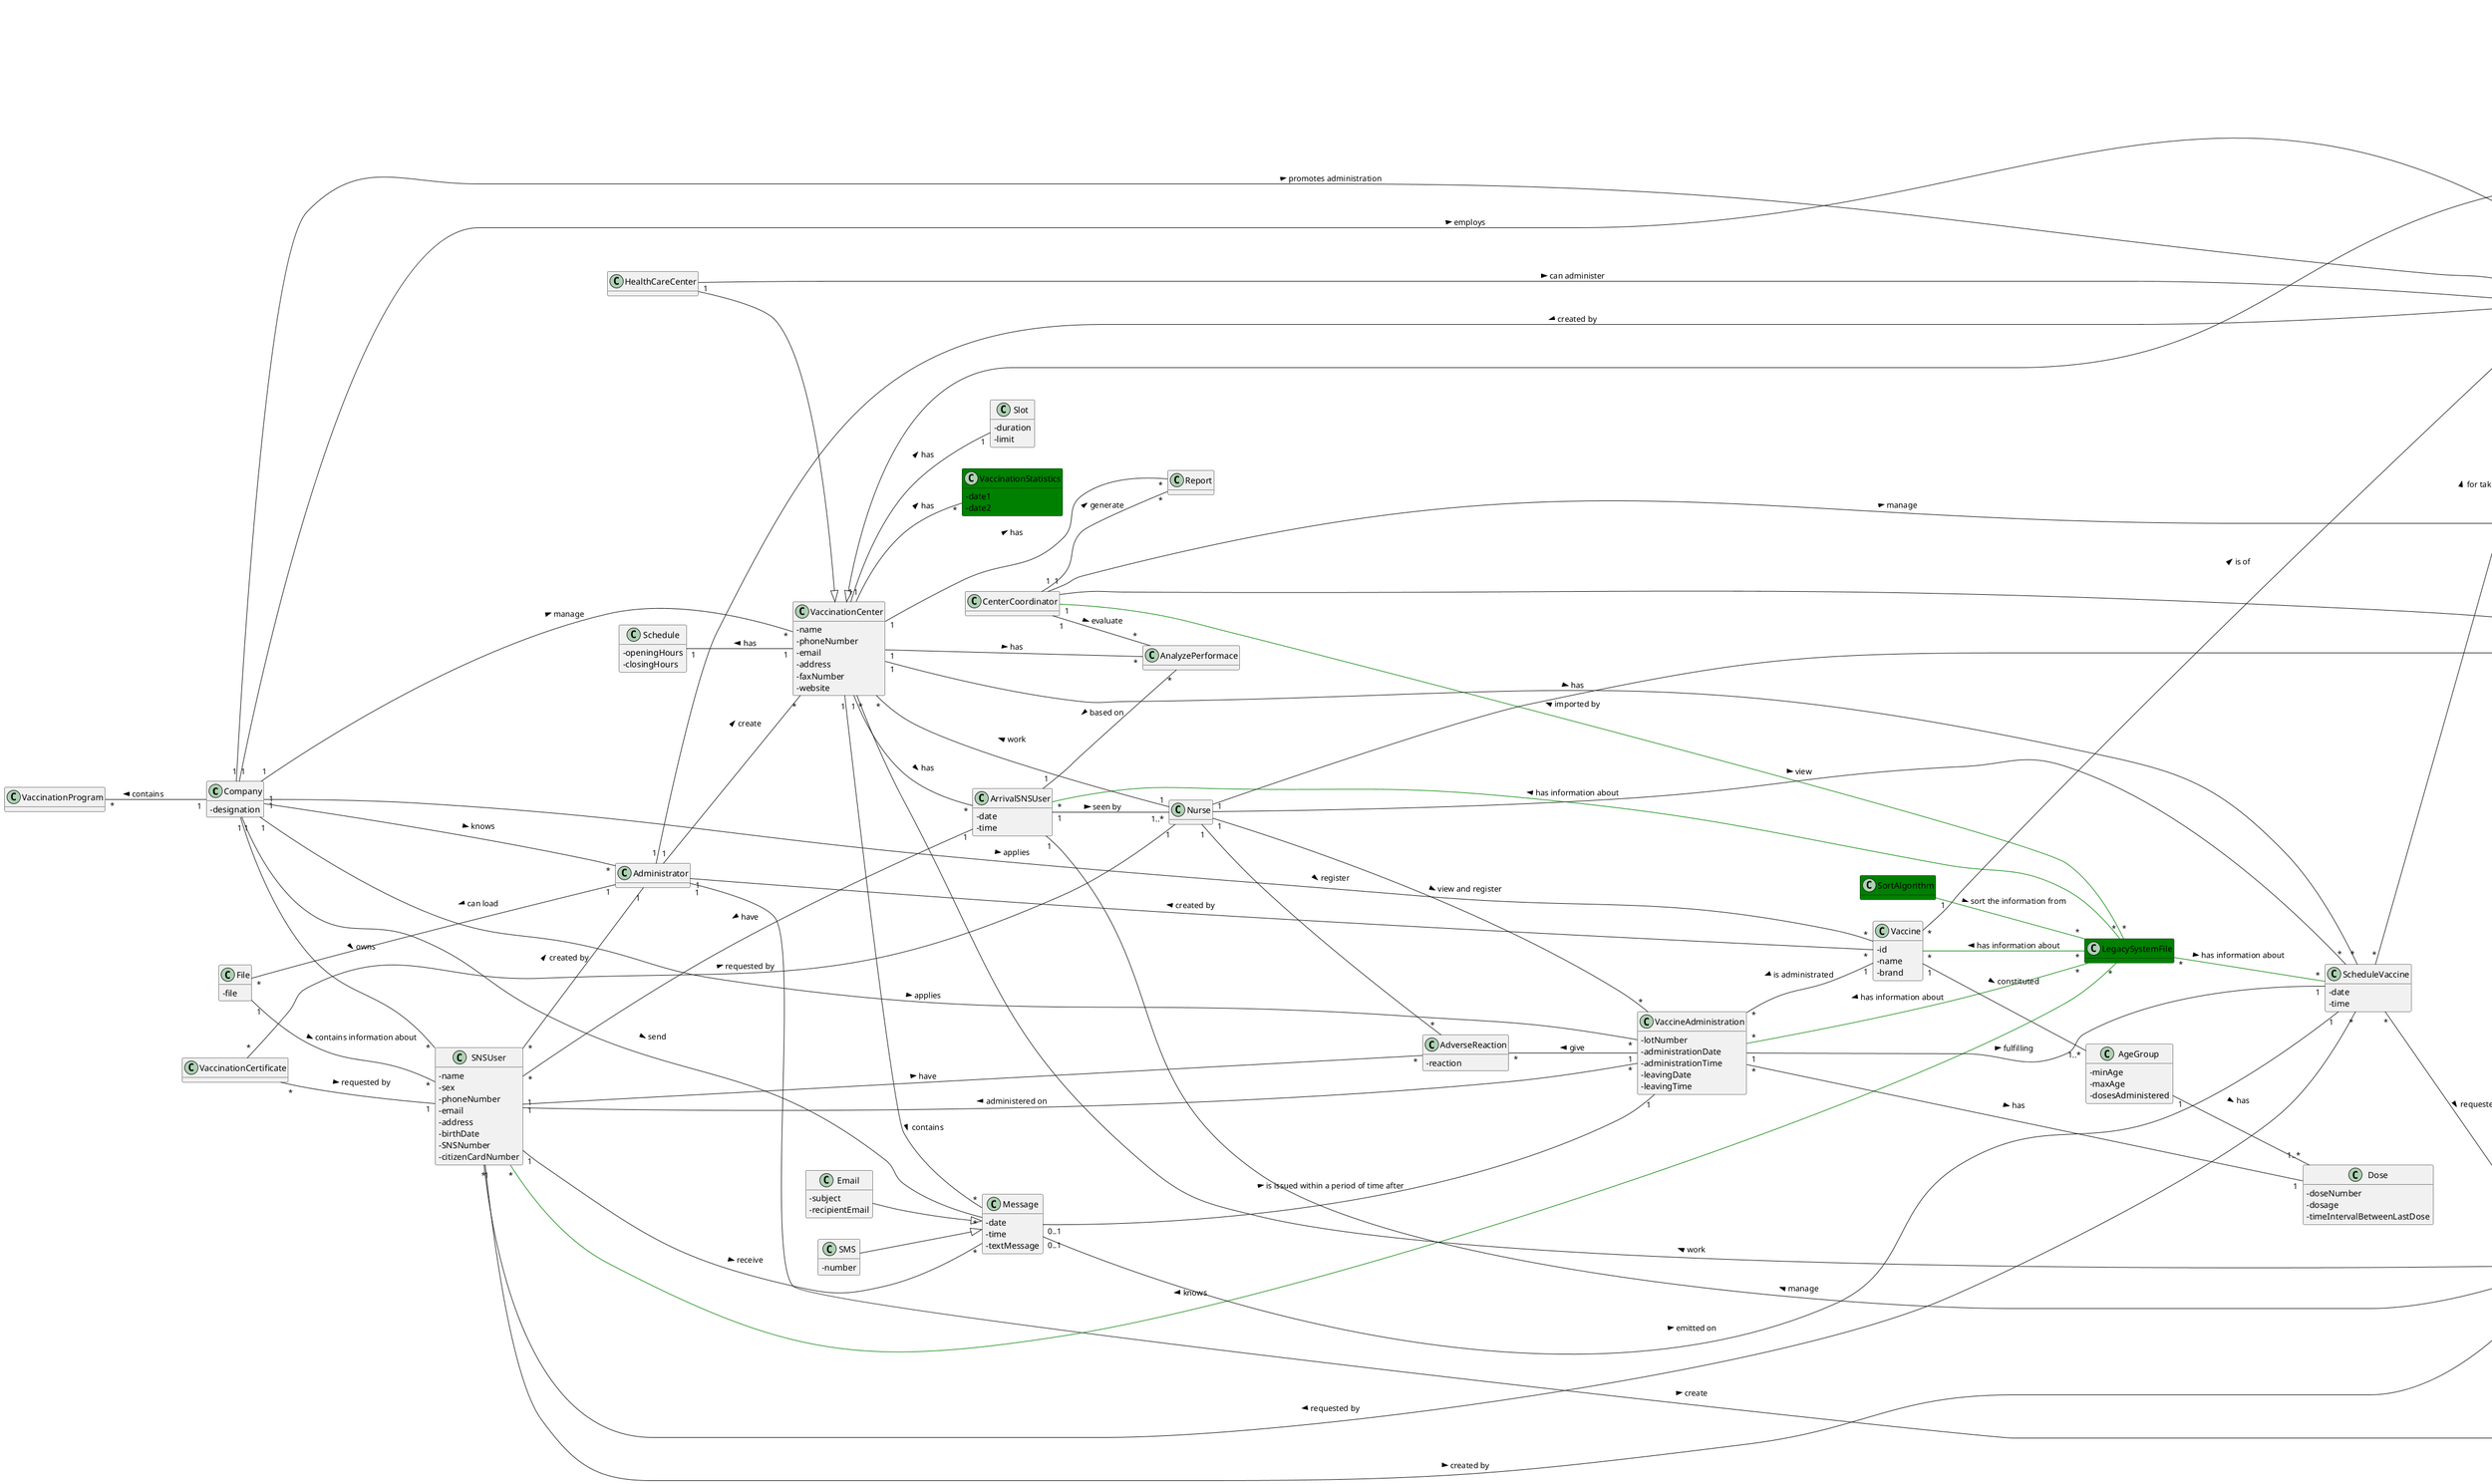 @startuml

hide methods
left to right direction
skinparam classAttributeIconSize 0

class Company {
    -designation
}

class SNSUser {
    -name
    -sex
    -phoneNumber
    -email
    -address
    -birthDate
    -SNSNumber
    -citizenCardNumber
}

class Vaccine {
    -id
    -name
    -brand
}

class VaccineType {
    -code
    -description
    -technology
}

class VaccineAdministration {
    -lotNumber
    -administrationDate
    -administrationTime
    -leavingDate
    -leavingTime
}

class ScheduleVaccine {
    -date
    -time
}

class VaccinationCenter {
    -name
    -phoneNumber
    -email
    -address
    -faxNumber
    -website
}

class Slot {
    -duration
    -limit
}

class HealthCareCenter {
}

class CommunityMassVaccinationCenter {
}

class Schedule {
    -openingHours
    -closingHours
}

class Employee {
    -id
    -name
    -address
    -phoneNumber
    -citizenCardNumber
    -role
}

class EmployeeRole {
    -id
    -designation
}

class Administrator {
}

class Nurse {
}

class Receptionist {
}

class CenterCoordinator {
}

class VaccinationCertificate {
}

class AdverseReaction {
    -reaction
}

class VaccinationProgram {
}

class Report {
}

class AnalyzePerformace {
}

class AgeGroup {
    -minAge
    -maxAge
    -dosesAdministered
}

class Dose {
    -doseNumber
    -dosage
    -timeIntervalBetweenLastDose
}

class ArrivalSNSUser {
    -date
    -time
}

class Message {
    -date
    -time
    -textMessage
}

class Email {
    -subject
    -recipientEmail
}

class SMS {
    -number
}

class File {
    -file
}

class LegacySystemFile #green {
}

class SortAlgorithm #green {
}

class VaccinationStatistics #green {
    -date1
    -date2
}

'----- Generalization -----

CenterCoordinator --|> Employee
Email --|> Message
HealthCareCenter --|> VaccinationCenter
Nurse --|> Employee
Receptionist --|> Employee
SMS --|> Message
CommunityMassVaccinationCenter --|> VaccinationCenter

'--------------------------

'------- Relations --------

Administrator "1" -- "*" VaccinationCenter : create >
Administrator "1" -- "*" Employee : create >

AdverseReaction "*" -- "1" VaccineAdministration : give <

AgeGroup "1" -- "1..*" Dose : has >

CenterCoordinator "1" -- "*" AnalyzePerformace : evaluate >
CenterCoordinator "1" -- "*" Report : generate >
CenterCoordinator "1" -- "1" CommunityMassVaccinationCenter : manage >
CenterCoordinator "1" -[#green]- "*" LegacySystemFile : imported by <

VaccinationCenter "1" -- "*" AnalyzePerformace : has >
VaccinationCenter "1" -- "*" Report : has >
VaccinationCenter "1" -- "*" ArrivalSNSUser : has >
VaccinationCenter "1" -- "1" Slot : has >
VaccinationCenter "1" -- "*" Message : contains >

Company "1" -- "*" Administrator : knows >
Company "1" -- "*" VaccinationCenter : manage >
Company "1" -- "*" SNSUser : owns >
Company "1" -- "*" Vaccine : applies >
Company "1" -- "*" Message : send >
Company "1" -- "*" VaccineAdministration : applies >

Employee "*" -- "1" Company : employs <

File "*" -- "1" Administrator : can load <
File "1" -- "*" SNSUser : contains information about >

HealthCareCenter "1" -- "*" VaccineType : can administer >

LegacySystemFile "*" -[#green]- "*" SNSUser : knows >
LegacySystemFile "*" -[#green]- "*" ScheduleVaccine : has information about >
LegacySystemFile "*" -[#green]- "*" ArrivalSNSUser : has information about >
LegacySystemFile "*" -[#green]- "*" VaccineAdministration : has information about >

Message "0..1" -- "1" VaccineAdministration : is issued within a period of time after >
Message "0..1" -- "1" ScheduleVaccine : emitted on >

Nurse "1" -- "*" ScheduleVaccine : view >
Nurse "1" -- "*" AdverseReaction : register >
Nurse "1" -- "*" VaccinationCenter : work >
Nurse "1" -- "*" VaccineAdministration : view and register >

Receptionist "1" -- "1" ArrivalSNSUser : manage >
Receptionist "1" -- "*" VaccinationCenter : work >

Schedule "1" -- "1" VaccinationCenter : has <

SNSUser "*" -- "1" Administrator: created by >
SNSUser "*" -- "1" Receptionist: created by >
SNSUser "1" -- "*" AdverseReaction : have >
SNSUser "1" -- "*" Message : receive >

SortAlgorithm "1" -[#green]- "*" LegacySystemFile : sort the information from >

VaccinationCertificate "*" -- "1" Nurse : requested by >
VaccinationCertificate "*" -- "1" SNSUser : requested by >

VaccinationProgram "*" -- "1" Company : contains <

ArrivalSNSUser "1" -- "*" AnalyzePerformace : based on <
ArrivalSNSUser "1" -- "*" SNSUser : have >
ArrivalSNSUser "1" -- "1..*" Nurse : seen by >

Vaccine "*" -- "1" Administrator: created by >
Vaccine "*" -- "1" VaccineType : is of >
Vaccine "1" -- "1..*" AgeGroup : constituted >
Vaccine "*" -[#green]- "*" LegacySystemFile : has information about <

VaccineAdministration "*" -- "1" SNSUser : administered on >
VaccineAdministration "*" -- "1" Vaccine : is administrated <
VaccineAdministration "*" -- "1" Dose : has >
VaccineAdministration "1" -- "1" ScheduleVaccine : fulfilling >

ScheduleVaccine "*" -- "1" VaccinationCenter : has <
ScheduleVaccine "*" -- "1" Receptionist : requested by >
ScheduleVaccine "*" -- "1" SNSUser : requested by >
ScheduleVaccine "*" -- "1" VaccineType : for taking >

VaccineType "*" -- "1" Administrator: created by >
VaccineType "*" -- "1" Company : promotes administration <
VaccineType "1" -- "*" CommunityMassVaccinationCenter : administered by >
VaccinationCenter "1" -- "*" VaccinationStatistics : has >
'--------------------------

'Aggregation

Employee o-- EmployeeRole

'--------------------------

@enduml